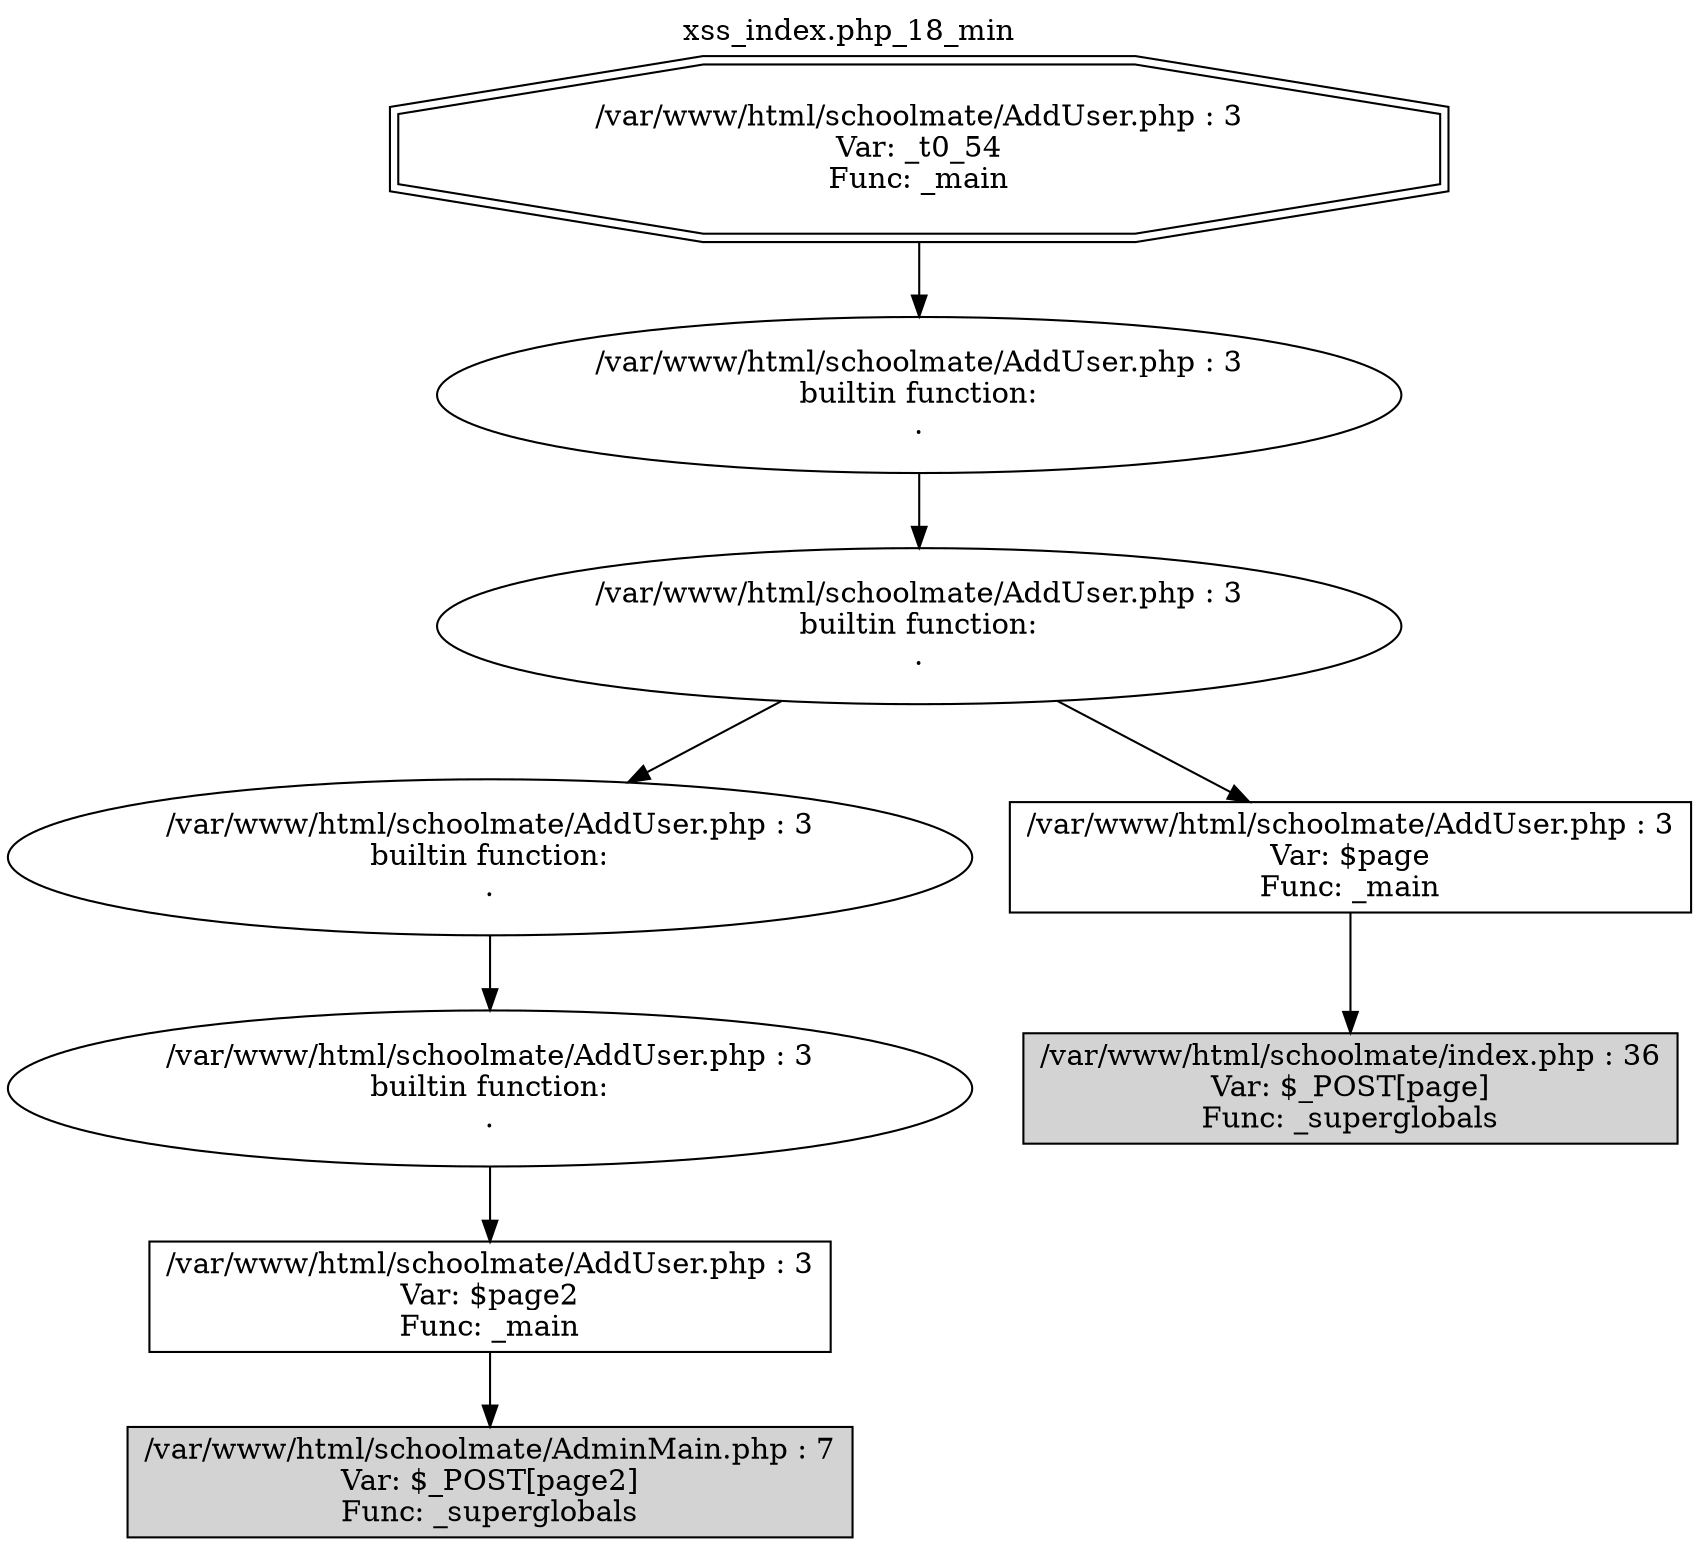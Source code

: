 digraph cfg {
  label="xss_index.php_18_min";
  labelloc=t;
  n1 [shape=doubleoctagon, label="/var/www/html/schoolmate/AddUser.php : 3\nVar: _t0_54\nFunc: _main\n"];
  n2 [shape=ellipse, label="/var/www/html/schoolmate/AddUser.php : 3\nbuiltin function:\n.\n"];
  n3 [shape=ellipse, label="/var/www/html/schoolmate/AddUser.php : 3\nbuiltin function:\n.\n"];
  n4 [shape=ellipse, label="/var/www/html/schoolmate/AddUser.php : 3\nbuiltin function:\n.\n"];
  n5 [shape=ellipse, label="/var/www/html/schoolmate/AddUser.php : 3\nbuiltin function:\n.\n"];
  n6 [shape=box, label="/var/www/html/schoolmate/AddUser.php : 3\nVar: $page2\nFunc: _main\n"];
  n7 [shape=box, label="/var/www/html/schoolmate/AdminMain.php : 7\nVar: $_POST[page2]\nFunc: _superglobals\n",style=filled];
  n8 [shape=box, label="/var/www/html/schoolmate/AddUser.php : 3\nVar: $page\nFunc: _main\n"];
  n9 [shape=box, label="/var/www/html/schoolmate/index.php : 36\nVar: $_POST[page]\nFunc: _superglobals\n",style=filled];
  n1 -> n2;
  n2 -> n3;
  n3 -> n4;
  n3 -> n8;
  n4 -> n5;
  n5 -> n6;
  n6 -> n7;
  n8 -> n9;
}
